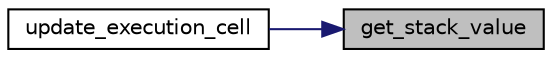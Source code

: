 digraph "get_stack_value"
{
 // LATEX_PDF_SIZE
  edge [fontname="Helvetica",fontsize="10",labelfontname="Helvetica",labelfontsize="10"];
  node [fontname="Helvetica",fontsize="10",shape=record];
  rankdir="RL";
  Node1 [label="get_stack_value",height=0.2,width=0.4,color="black", fillcolor="grey75", style="filled", fontcolor="black",tooltip="Gets the value at a specific index in the stack."];
  Node1 -> Node2 [dir="back",color="midnightblue",fontsize="10",style="solid",fontname="Helvetica"];
  Node2 [label="update_execution_cell",height=0.2,width=0.4,color="black", fillcolor="white", style="filled",URL="$d5/dae/stack__management_8c.html#a8d2bffea75598c1188397c8bac1562e7",tooltip=" "];
}
